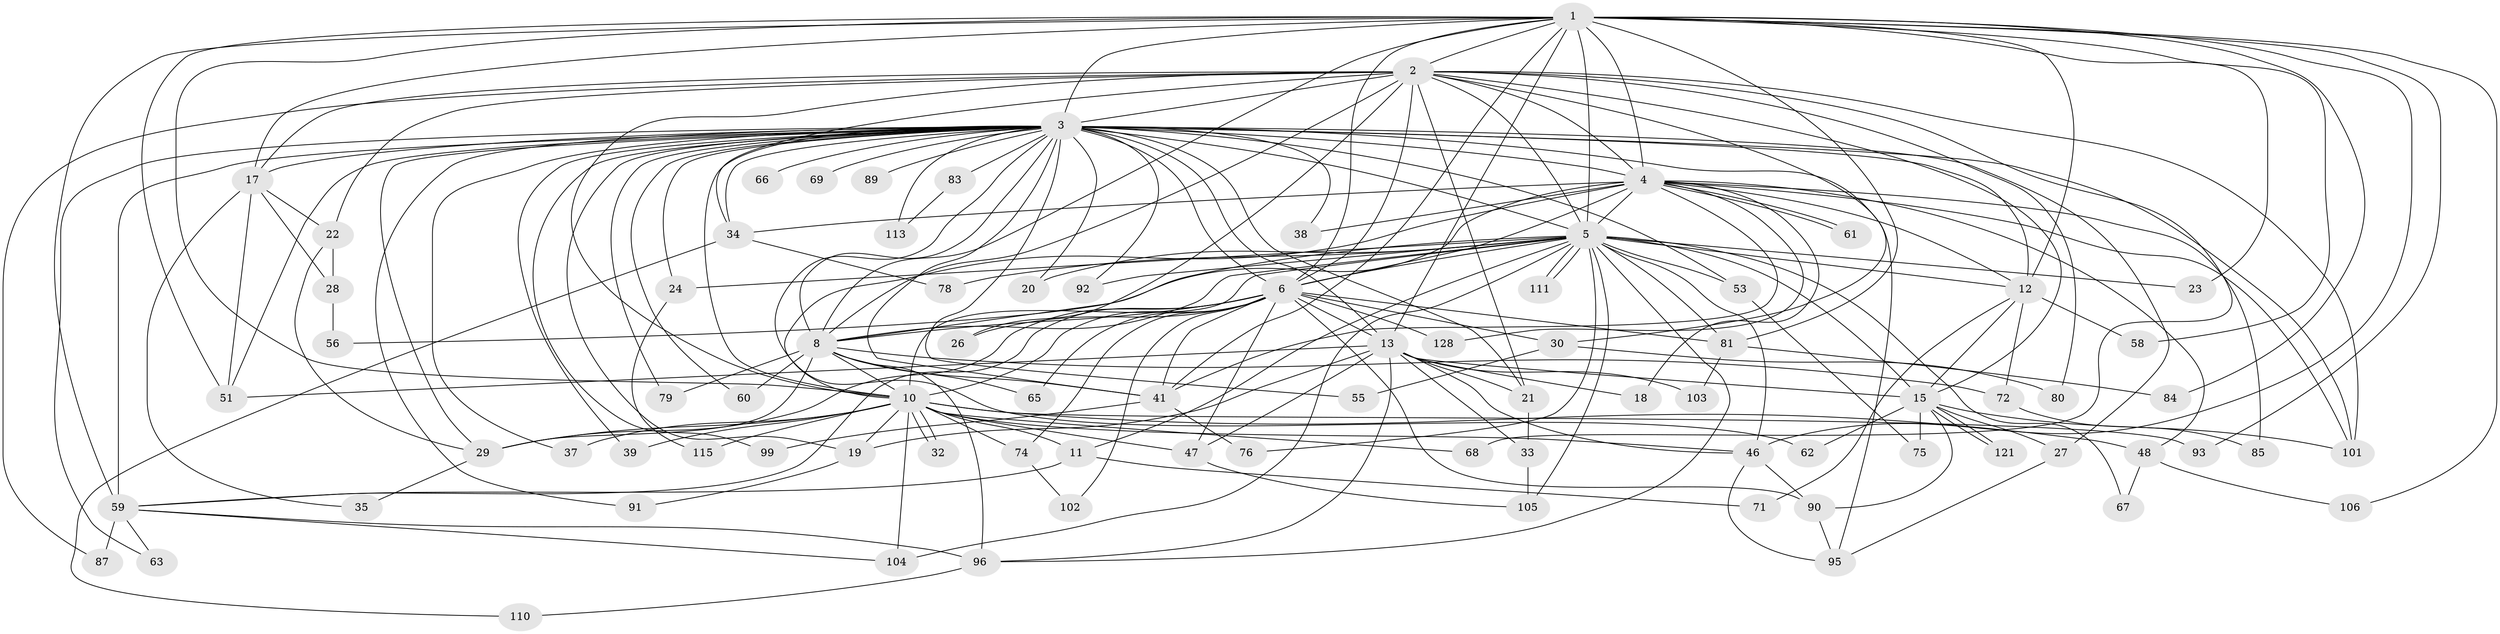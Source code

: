 // original degree distribution, {25: 0.007142857142857143, 23: 0.014285714285714285, 30: 0.007142857142857143, 21: 0.007142857142857143, 24: 0.007142857142857143, 16: 0.007142857142857143, 17: 0.007142857142857143, 26: 0.014285714285714285, 4: 0.07142857142857142, 5: 0.05714285714285714, 8: 0.007142857142857143, 6: 0.02857142857142857, 11: 0.014285714285714285, 7: 0.014285714285714285, 2: 0.5571428571428572, 3: 0.17857142857142858}
// Generated by graph-tools (version 1.1) at 2025/17/03/04/25 18:17:23]
// undirected, 84 vertices, 208 edges
graph export_dot {
graph [start="1"]
  node [color=gray90,style=filled];
  1;
  2;
  3 [super="+112+133+125+114+9+16+45+94+82+42+14+25"];
  4;
  5 [super="+130+44+98+7+36"];
  6 [super="+77"];
  8;
  10;
  11 [super="+97"];
  12 [super="+40+43"];
  13 [super="+64"];
  15;
  17 [super="+31"];
  18;
  19;
  20;
  21;
  22;
  23;
  24;
  26;
  27;
  28;
  29 [super="+70"];
  30;
  32;
  33;
  34;
  35;
  37;
  38;
  39;
  41 [super="+49+57"];
  46 [super="+139+138+109"];
  47 [super="+50"];
  48;
  51;
  53;
  55;
  56;
  58;
  59 [super="+100+123"];
  60;
  61;
  62;
  63;
  65;
  66;
  67;
  68;
  69;
  71;
  72;
  74;
  75;
  76;
  78;
  79;
  80;
  81 [super="+86+88"];
  83;
  84;
  85;
  87;
  89;
  90 [super="+131"];
  91;
  92;
  93 [super="+127"];
  95 [super="+118"];
  96 [super="+137+107"];
  99;
  101 [super="+134"];
  102;
  103;
  104 [super="+135"];
  105;
  106;
  110;
  111;
  113;
  115;
  121;
  128;
  1 -- 2;
  1 -- 3 [weight=4];
  1 -- 4;
  1 -- 5 [weight=2];
  1 -- 6;
  1 -- 8;
  1 -- 10;
  1 -- 13;
  1 -- 17;
  1 -- 23;
  1 -- 41;
  1 -- 51;
  1 -- 58;
  1 -- 59;
  1 -- 81 [weight=2];
  1 -- 84;
  1 -- 93;
  1 -- 106;
  1 -- 46;
  1 -- 12;
  2 -- 3 [weight=4];
  2 -- 4;
  2 -- 5 [weight=3];
  2 -- 6;
  2 -- 8;
  2 -- 10;
  2 -- 15;
  2 -- 21;
  2 -- 22;
  2 -- 26;
  2 -- 30;
  2 -- 34;
  2 -- 68;
  2 -- 80;
  2 -- 87;
  2 -- 101;
  2 -- 17;
  3 -- 4 [weight=3];
  3 -- 5 [weight=6];
  3 -- 6 [weight=3];
  3 -- 8 [weight=3];
  3 -- 10 [weight=2];
  3 -- 27;
  3 -- 39;
  3 -- 53;
  3 -- 55;
  3 -- 60;
  3 -- 62;
  3 -- 63;
  3 -- 69 [weight=2];
  3 -- 89 [weight=2];
  3 -- 99;
  3 -- 101;
  3 -- 66 [weight=2];
  3 -- 12 [weight=2];
  3 -- 17;
  3 -- 19;
  3 -- 20;
  3 -- 21 [weight=2];
  3 -- 83 [weight=2];
  3 -- 91;
  3 -- 92;
  3 -- 29;
  3 -- 95;
  3 -- 37;
  3 -- 38;
  3 -- 113;
  3 -- 59 [weight=4];
  3 -- 24;
  3 -- 13;
  3 -- 34;
  3 -- 79;
  3 -- 51;
  3 -- 41;
  4 -- 5 [weight=2];
  4 -- 6;
  4 -- 8;
  4 -- 10;
  4 -- 12;
  4 -- 18;
  4 -- 34;
  4 -- 38;
  4 -- 48;
  4 -- 61;
  4 -- 61;
  4 -- 85;
  4 -- 101;
  4 -- 128;
  4 -- 41;
  5 -- 6 [weight=3];
  5 -- 8 [weight=2];
  5 -- 10 [weight=3];
  5 -- 11;
  5 -- 23;
  5 -- 24;
  5 -- 67;
  5 -- 92;
  5 -- 96;
  5 -- 111;
  5 -- 111;
  5 -- 81;
  5 -- 105;
  5 -- 46 [weight=2];
  5 -- 12;
  5 -- 76;
  5 -- 78;
  5 -- 20;
  5 -- 53;
  5 -- 56;
  5 -- 104;
  5 -- 15;
  6 -- 8;
  6 -- 10;
  6 -- 13;
  6 -- 26;
  6 -- 30;
  6 -- 47;
  6 -- 65;
  6 -- 74;
  6 -- 81;
  6 -- 90;
  6 -- 102;
  6 -- 128;
  6 -- 29;
  6 -- 59;
  6 -- 41;
  8 -- 10;
  8 -- 41;
  8 -- 60;
  8 -- 65;
  8 -- 72;
  8 -- 79;
  8 -- 29;
  8 -- 96;
  10 -- 11;
  10 -- 19;
  10 -- 29;
  10 -- 32;
  10 -- 32;
  10 -- 37;
  10 -- 39;
  10 -- 46;
  10 -- 48;
  10 -- 68;
  10 -- 74;
  10 -- 93 [weight=2];
  10 -- 115;
  10 -- 47;
  10 -- 104;
  11 -- 71;
  11 -- 59;
  12 -- 15;
  12 -- 71;
  12 -- 72;
  12 -- 58;
  13 -- 18;
  13 -- 33;
  13 -- 47;
  13 -- 103;
  13 -- 19;
  13 -- 51;
  13 -- 21;
  13 -- 46;
  13 -- 15;
  13 -- 96;
  15 -- 27;
  15 -- 62;
  15 -- 75;
  15 -- 90;
  15 -- 121;
  15 -- 121;
  15 -- 101;
  17 -- 22;
  17 -- 28;
  17 -- 35;
  17 -- 51;
  19 -- 91;
  21 -- 33;
  22 -- 28;
  22 -- 29;
  24 -- 115;
  27 -- 95;
  28 -- 56;
  29 -- 35;
  30 -- 55;
  30 -- 80;
  33 -- 105;
  34 -- 78;
  34 -- 110;
  41 -- 76;
  41 -- 99;
  46 -- 95;
  46 -- 90;
  47 -- 105;
  48 -- 67;
  48 -- 106;
  53 -- 75;
  59 -- 63;
  59 -- 87;
  59 -- 96;
  59 -- 104;
  72 -- 85;
  74 -- 102;
  81 -- 84;
  81 -- 103;
  83 -- 113;
  90 -- 95;
  96 -- 110;
}
